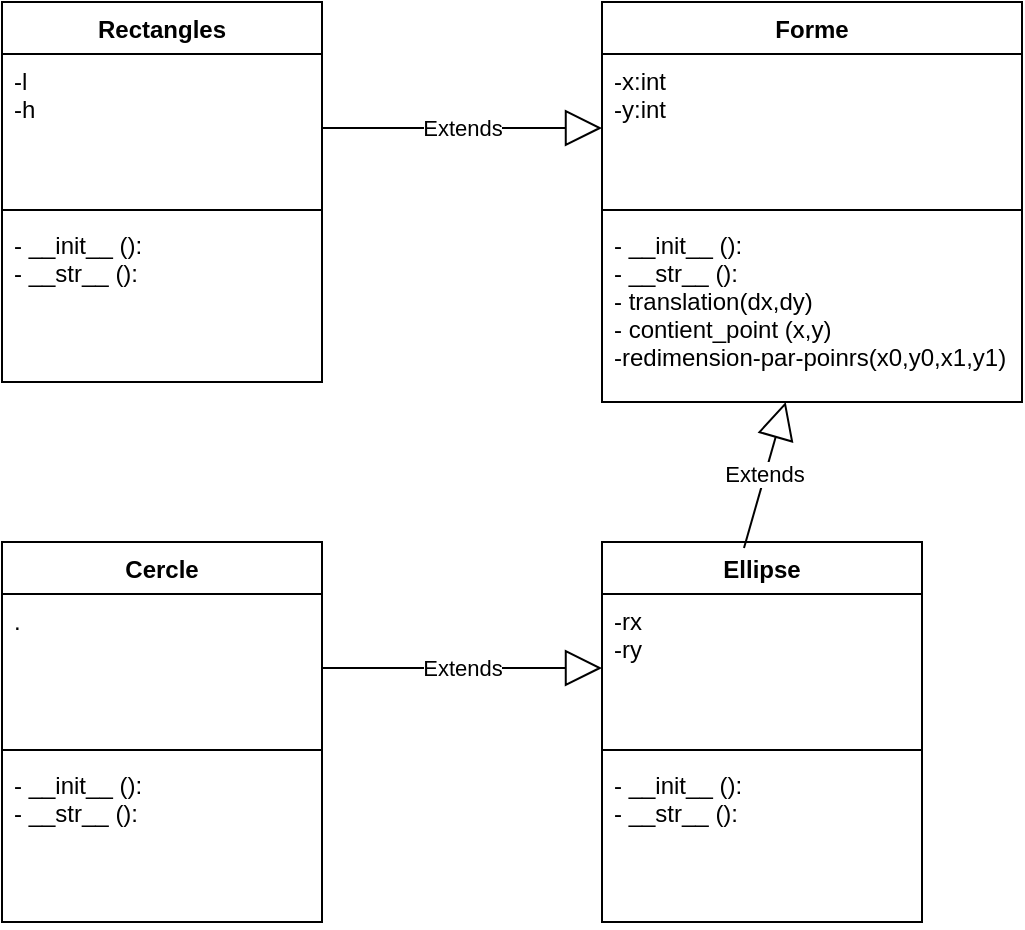 <mxfile version="14.3.0" type="github"><diagram id="qTIR4EotE-viwHklJpt7" name="Page-1"><mxGraphModel dx="868" dy="482" grid="1" gridSize="10" guides="1" tooltips="1" connect="1" arrows="1" fold="1" page="1" pageScale="1" pageWidth="827" pageHeight="1169" math="0" shadow="0"><root><mxCell id="0"/><mxCell id="1" parent="0"/><mxCell id="7p56i3bE2QX8XKg-gHZi-1" value="Rectangles" style="swimlane;fontStyle=1;align=center;verticalAlign=top;childLayout=stackLayout;horizontal=1;startSize=26;horizontalStack=0;resizeParent=1;resizeParentMax=0;resizeLast=0;collapsible=1;marginBottom=0;" vertex="1" parent="1"><mxGeometry x="150" y="20" width="160" height="190" as="geometry"/></mxCell><mxCell id="7p56i3bE2QX8XKg-gHZi-2" value="-l&#10;-h" style="text;strokeColor=none;fillColor=none;align=left;verticalAlign=top;spacingLeft=4;spacingRight=4;overflow=hidden;rotatable=0;points=[[0,0.5],[1,0.5]];portConstraint=eastwest;" vertex="1" parent="7p56i3bE2QX8XKg-gHZi-1"><mxGeometry y="26" width="160" height="74" as="geometry"/></mxCell><mxCell id="7p56i3bE2QX8XKg-gHZi-3" value="" style="line;strokeWidth=1;fillColor=none;align=left;verticalAlign=middle;spacingTop=-1;spacingLeft=3;spacingRight=3;rotatable=0;labelPosition=right;points=[];portConstraint=eastwest;" vertex="1" parent="7p56i3bE2QX8XKg-gHZi-1"><mxGeometry y="100" width="160" height="8" as="geometry"/></mxCell><mxCell id="7p56i3bE2QX8XKg-gHZi-4" value="- __init__ ():&#10;- __str__ ():" style="text;strokeColor=none;fillColor=none;align=left;verticalAlign=top;spacingLeft=4;spacingRight=4;overflow=hidden;rotatable=0;points=[[0,0.5],[1,0.5]];portConstraint=eastwest;" vertex="1" parent="7p56i3bE2QX8XKg-gHZi-1"><mxGeometry y="108" width="160" height="82" as="geometry"/></mxCell><mxCell id="7p56i3bE2QX8XKg-gHZi-5" value="Forme" style="swimlane;fontStyle=1;align=center;verticalAlign=top;childLayout=stackLayout;horizontal=1;startSize=26;horizontalStack=0;resizeParent=1;resizeParentMax=0;resizeLast=0;collapsible=1;marginBottom=0;" vertex="1" parent="1"><mxGeometry x="450" y="20" width="210" height="200" as="geometry"/></mxCell><mxCell id="7p56i3bE2QX8XKg-gHZi-6" value="-x:int&#10;-y:int&#10;" style="text;strokeColor=none;fillColor=none;align=left;verticalAlign=top;spacingLeft=4;spacingRight=4;overflow=hidden;rotatable=0;points=[[0,0.5],[1,0.5]];portConstraint=eastwest;" vertex="1" parent="7p56i3bE2QX8XKg-gHZi-5"><mxGeometry y="26" width="210" height="74" as="geometry"/></mxCell><mxCell id="7p56i3bE2QX8XKg-gHZi-7" value="" style="line;strokeWidth=1;fillColor=none;align=left;verticalAlign=middle;spacingTop=-1;spacingLeft=3;spacingRight=3;rotatable=0;labelPosition=right;points=[];portConstraint=eastwest;" vertex="1" parent="7p56i3bE2QX8XKg-gHZi-5"><mxGeometry y="100" width="210" height="8" as="geometry"/></mxCell><mxCell id="7p56i3bE2QX8XKg-gHZi-8" value="- __init__ ():&#10;- __str__ ():&#10;- translation(dx,dy)&#10;- contient_point (x,y)&#10;-redimension-par-poinrs(x0,y0,x1,y1)" style="text;strokeColor=none;fillColor=none;align=left;verticalAlign=top;spacingLeft=4;spacingRight=4;overflow=hidden;rotatable=0;points=[[0,0.5],[1,0.5]];portConstraint=eastwest;" vertex="1" parent="7p56i3bE2QX8XKg-gHZi-5"><mxGeometry y="108" width="210" height="92" as="geometry"/></mxCell><mxCell id="7p56i3bE2QX8XKg-gHZi-17" value="Ellipse" style="swimlane;fontStyle=1;align=center;verticalAlign=top;childLayout=stackLayout;horizontal=1;startSize=26;horizontalStack=0;resizeParent=1;resizeParentMax=0;resizeLast=0;collapsible=1;marginBottom=0;" vertex="1" parent="1"><mxGeometry x="450" y="290" width="160" height="190" as="geometry"/></mxCell><mxCell id="7p56i3bE2QX8XKg-gHZi-18" value="-rx&#10;-ry" style="text;strokeColor=none;fillColor=none;align=left;verticalAlign=top;spacingLeft=4;spacingRight=4;overflow=hidden;rotatable=0;points=[[0,0.5],[1,0.5]];portConstraint=eastwest;" vertex="1" parent="7p56i3bE2QX8XKg-gHZi-17"><mxGeometry y="26" width="160" height="74" as="geometry"/></mxCell><mxCell id="7p56i3bE2QX8XKg-gHZi-19" value="" style="line;strokeWidth=1;fillColor=none;align=left;verticalAlign=middle;spacingTop=-1;spacingLeft=3;spacingRight=3;rotatable=0;labelPosition=right;points=[];portConstraint=eastwest;" vertex="1" parent="7p56i3bE2QX8XKg-gHZi-17"><mxGeometry y="100" width="160" height="8" as="geometry"/></mxCell><mxCell id="7p56i3bE2QX8XKg-gHZi-20" value="- __init__ ():&#10;- __str__ ():" style="text;strokeColor=none;fillColor=none;align=left;verticalAlign=top;spacingLeft=4;spacingRight=4;overflow=hidden;rotatable=0;points=[[0,0.5],[1,0.5]];portConstraint=eastwest;" vertex="1" parent="7p56i3bE2QX8XKg-gHZi-17"><mxGeometry y="108" width="160" height="82" as="geometry"/></mxCell><mxCell id="7p56i3bE2QX8XKg-gHZi-21" value="Extends" style="endArrow=block;endSize=16;endFill=0;html=1;" edge="1" parent="1" target="7p56i3bE2QX8XKg-gHZi-8"><mxGeometry width="160" relative="1" as="geometry"><mxPoint x="521" y="293" as="sourcePoint"/><mxPoint x="521" y="242" as="targetPoint"/></mxGeometry></mxCell><mxCell id="7p56i3bE2QX8XKg-gHZi-22" value="Extends" style="endArrow=block;endSize=16;endFill=0;html=1;entryX=0;entryY=0.5;entryDx=0;entryDy=0;exitX=1;exitY=0.5;exitDx=0;exitDy=0;" edge="1" parent="1" source="7p56i3bE2QX8XKg-gHZi-24" target="7p56i3bE2QX8XKg-gHZi-18"><mxGeometry width="160" relative="1" as="geometry"><mxPoint x="330" y="350" as="sourcePoint"/><mxPoint x="532.96" y="218.004" as="targetPoint"/></mxGeometry></mxCell><mxCell id="7p56i3bE2QX8XKg-gHZi-23" value="Cercle" style="swimlane;fontStyle=1;align=center;verticalAlign=top;childLayout=stackLayout;horizontal=1;startSize=26;horizontalStack=0;resizeParent=1;resizeParentMax=0;resizeLast=0;collapsible=1;marginBottom=0;" vertex="1" parent="1"><mxGeometry x="150" y="290" width="160" height="190" as="geometry"/></mxCell><mxCell id="7p56i3bE2QX8XKg-gHZi-24" value="." style="text;strokeColor=none;fillColor=none;align=left;verticalAlign=top;spacingLeft=4;spacingRight=4;overflow=hidden;rotatable=0;points=[[0,0.5],[1,0.5]];portConstraint=eastwest;" vertex="1" parent="7p56i3bE2QX8XKg-gHZi-23"><mxGeometry y="26" width="160" height="74" as="geometry"/></mxCell><mxCell id="7p56i3bE2QX8XKg-gHZi-25" value="" style="line;strokeWidth=1;fillColor=none;align=left;verticalAlign=middle;spacingTop=-1;spacingLeft=3;spacingRight=3;rotatable=0;labelPosition=right;points=[];portConstraint=eastwest;" vertex="1" parent="7p56i3bE2QX8XKg-gHZi-23"><mxGeometry y="100" width="160" height="8" as="geometry"/></mxCell><mxCell id="7p56i3bE2QX8XKg-gHZi-26" value="- __init__ ():&#10;- __str__ ():" style="text;strokeColor=none;fillColor=none;align=left;verticalAlign=top;spacingLeft=4;spacingRight=4;overflow=hidden;rotatable=0;points=[[0,0.5],[1,0.5]];portConstraint=eastwest;" vertex="1" parent="7p56i3bE2QX8XKg-gHZi-23"><mxGeometry y="108" width="160" height="82" as="geometry"/></mxCell><mxCell id="7p56i3bE2QX8XKg-gHZi-27" value="Extends" style="endArrow=block;endSize=16;endFill=0;html=1;entryX=0;entryY=0.5;entryDx=0;entryDy=0;exitX=1;exitY=0.5;exitDx=0;exitDy=0;" edge="1" parent="1" source="7p56i3bE2QX8XKg-gHZi-2" target="7p56i3bE2QX8XKg-gHZi-6"><mxGeometry width="160" relative="1" as="geometry"><mxPoint x="310" y="313" as="sourcePoint"/><mxPoint x="460" y="313" as="targetPoint"/></mxGeometry></mxCell></root></mxGraphModel></diagram></mxfile>